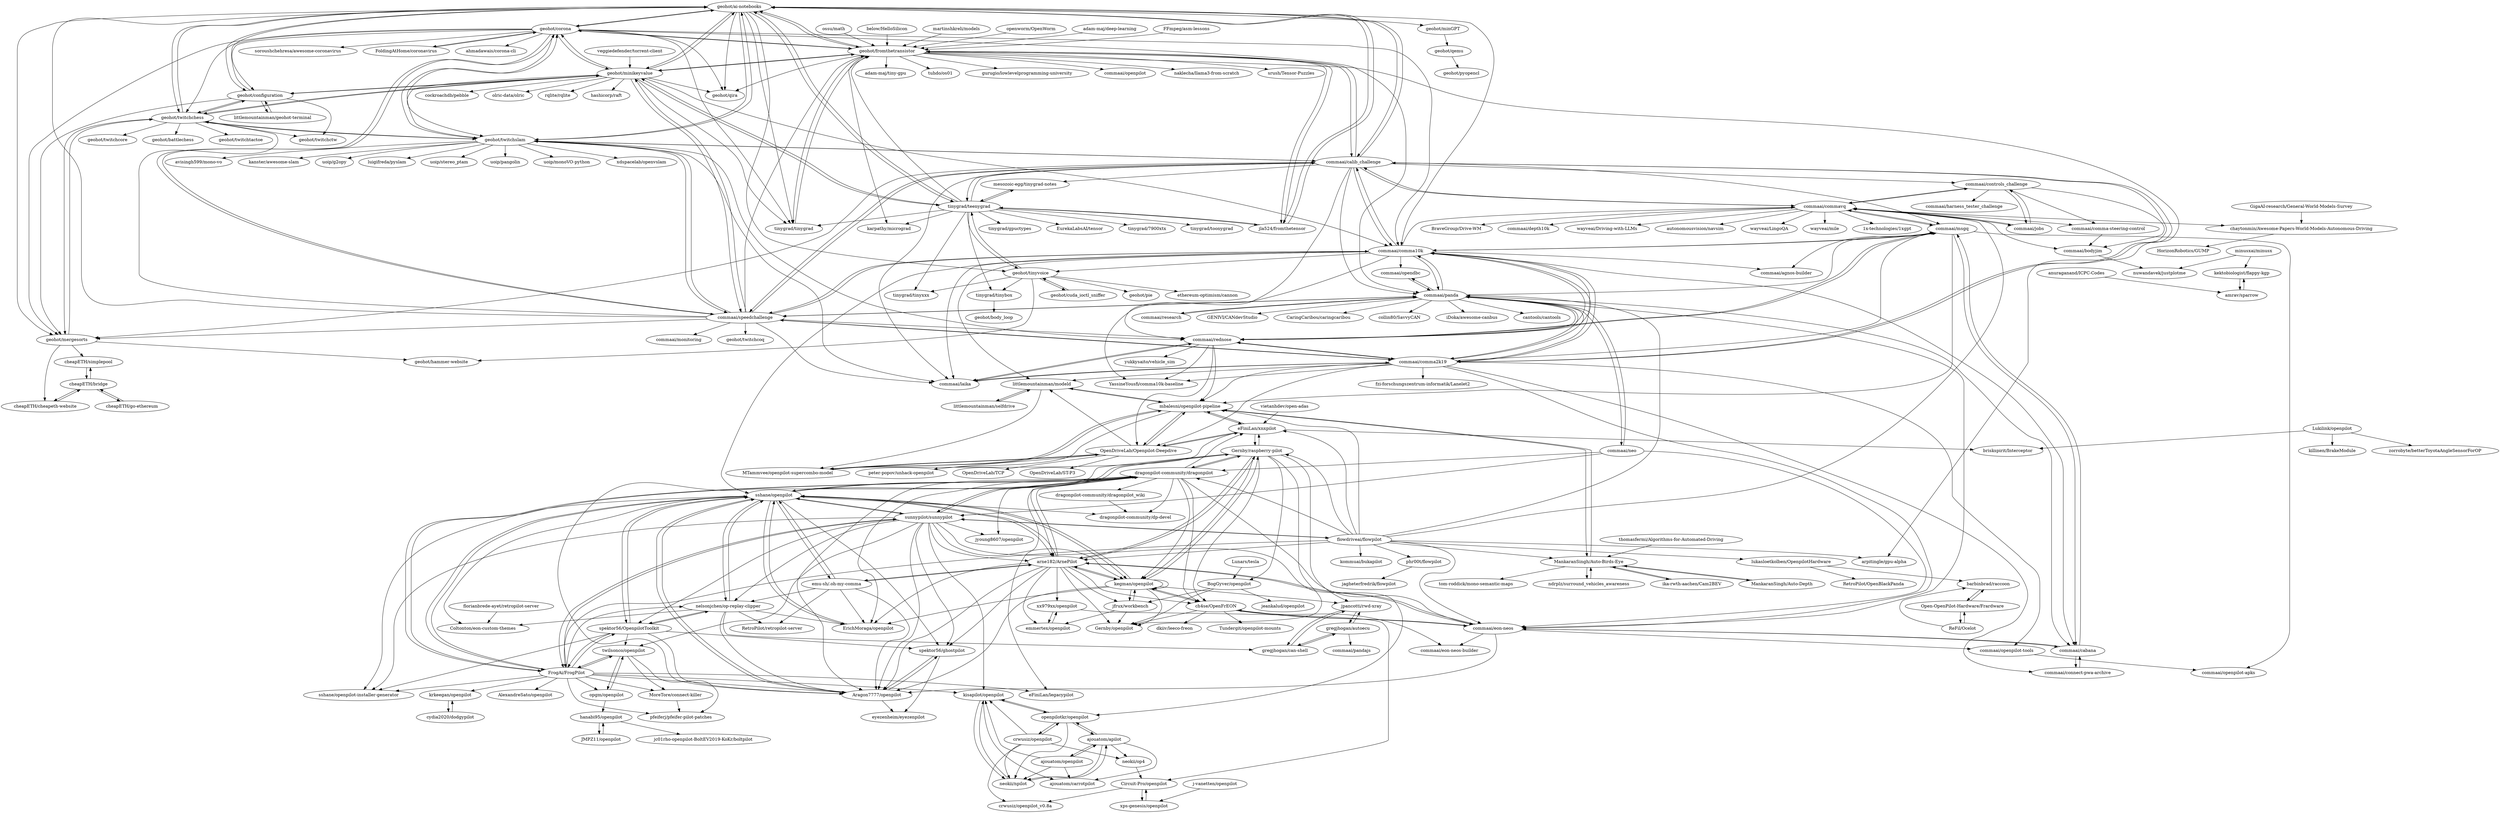 digraph G {
"geohot/ai-notebooks" -> "geohot/corona"
"geohot/ai-notebooks" -> "geohot/fromthetransistor"
"geohot/ai-notebooks" -> "geohot/configuration"
"geohot/ai-notebooks" -> "geohot/twitchslam"
"geohot/ai-notebooks" -> "tinygrad/teenygrad"
"geohot/ai-notebooks" -> "geohot/qira" ["e"=1]
"geohot/ai-notebooks" -> "geohot/twitchchess"
"geohot/ai-notebooks" -> "geohot/minikeyvalue"
"geohot/ai-notebooks" -> "geohot/mergesorts"
"geohot/ai-notebooks" -> "commaai/calib_challenge"
"geohot/ai-notebooks" -> "tinygrad/tinygrad" ["e"=1]
"geohot/ai-notebooks" -> "geohot/tinyvoice"
"geohot/ai-notebooks" -> "commaai/comma10k"
"geohot/ai-notebooks" -> "jla524/fromthetensor" ["e"=1]
"geohot/ai-notebooks" -> "geohot/minGPT"
"geohot/minikeyvalue" -> "geohot/fromthetransistor"
"geohot/minikeyvalue" -> "geohot/qira" ["e"=1]
"geohot/minikeyvalue" -> "geohot/corona"
"geohot/minikeyvalue" -> "geohot/ai-notebooks"
"geohot/minikeyvalue" -> "geohot/twitchchess"
"geohot/minikeyvalue" -> "tinygrad/teenygrad"
"geohot/minikeyvalue" -> "geohot/twitchslam"
"geohot/minikeyvalue" -> "tinygrad/tinygrad" ["e"=1]
"geohot/minikeyvalue" -> "commaai/comma10k"
"geohot/minikeyvalue" -> "commaai/speedchallenge"
"geohot/minikeyvalue" -> "cockroachdb/pebble" ["e"=1]
"geohot/minikeyvalue" -> "geohot/configuration"
"geohot/minikeyvalue" -> "olric-data/olric" ["e"=1]
"geohot/minikeyvalue" -> "rqlite/rqlite" ["e"=1]
"geohot/minikeyvalue" -> "hashicorp/raft" ["e"=1]
"commaai/speedchallenge" -> "commaai/calib_challenge"
"commaai/speedchallenge" -> "commaai/comma2k19"
"commaai/speedchallenge" -> "geohot/twitchslam"
"commaai/speedchallenge" -> "commaai/comma10k"
"commaai/speedchallenge" -> "commaai/panda"
"commaai/speedchallenge" -> "commaai/monitoring"
"commaai/speedchallenge" -> "commaai/laika" ["e"=1]
"commaai/speedchallenge" -> "commaai/rednose"
"commaai/speedchallenge" -> "geohot/corona"
"commaai/speedchallenge" -> "geohot/minikeyvalue"
"commaai/speedchallenge" -> "geohot/fromthetransistor"
"commaai/speedchallenge" -> "geohot/ai-notebooks"
"commaai/speedchallenge" -> "geohot/twitchcoq"
"commaai/speedchallenge" -> "geohot/twitchchess"
"commaai/speedchallenge" -> "geohot/mergesorts"
"dragonpilot-community/dragonpilot" -> "sshane/openpilot"
"dragonpilot-community/dragonpilot" -> "sunnypilot/sunnypilot"
"dragonpilot-community/dragonpilot" -> "arne182/ArnePilot"
"dragonpilot-community/dragonpilot" -> "FrogAi/FrogPilot"
"dragonpilot-community/dragonpilot" -> "Gernby/raspberry-pilot"
"dragonpilot-community/dragonpilot" -> "dragonpilot-community/dragonpilot_wiki"
"dragonpilot-community/dragonpilot" -> "kegman/openpilot"
"dragonpilot-community/dragonpilot" -> "dragonpilot-community/dp-devel"
"dragonpilot-community/dragonpilot" -> "ErichMoraga/openpilot"
"dragonpilot-community/dragonpilot" -> "eFiniLan/xnxpilot"
"dragonpilot-community/dragonpilot" -> "ch4se/OpenFrEON"
"dragonpilot-community/dragonpilot" -> "jyoung8607/openpilot"
"dragonpilot-community/dragonpilot" -> "commaai/eon-neos"
"dragonpilot-community/dragonpilot" -> "Aragon7777/openpilot"
"dragonpilot-community/dragonpilot" -> "eFiniLan/legacypilot"
"geohot/twitchchess" -> "geohot/twitchslam"
"geohot/twitchchess" -> "geohot/battlechess"
"geohot/twitchchess" -> "geohot/configuration"
"geohot/twitchchess" -> "geohot/ai-notebooks"
"geohot/twitchchess" -> "geohot/mergesorts"
"geohot/twitchchess" -> "geohot/twitchtactoe"
"geohot/twitchchess" -> "geohot/twitchctw"
"geohot/twitchchess" -> "geohot/twitchcore"
"geohot/twitchchess" -> "geohot/minikeyvalue"
"kegman/openpilot" -> "Gernby/openpilot"
"kegman/openpilot" -> "arne182/ArnePilot"
"kegman/openpilot" -> "kegman/openpilot"
"kegman/openpilot" -> "jfrux/workbench"
"kegman/openpilot" -> "ch4se/OpenFrEON"
"geohot/configuration" -> "littlemountainman/geohot-terminal"
"geohot/configuration" -> "geohot/ai-notebooks"
"geohot/configuration" -> "geohot/twitchchess"
"geohot/configuration" -> "geohot/mergesorts"
"geohot/configuration" -> "geohot/twitchctw"
"geohot/configuration" -> "geohot/minikeyvalue"
"geohot/twitchslam" -> "geohot/twitchchess"
"geohot/twitchslam" -> "uoip/g2opy" ["e"=1]
"geohot/twitchslam" -> "luigifreda/pyslam" ["e"=1]
"geohot/twitchslam" -> "geohot/ai-notebooks"
"geohot/twitchslam" -> "uoip/stereo_ptam" ["e"=1]
"geohot/twitchslam" -> "commaai/speedchallenge"
"geohot/twitchslam" -> "uoip/pangolin" ["e"=1]
"geohot/twitchslam" -> "commaai/calib_challenge"
"geohot/twitchslam" -> "uoip/monoVO-python" ["e"=1]
"geohot/twitchslam" -> "commaai/rednose"
"geohot/twitchslam" -> "xdspacelab/openvslam" ["e"=1]
"geohot/twitchslam" -> "geohot/corona"
"geohot/twitchslam" -> "avisingh599/mono-vo" ["e"=1]
"geohot/twitchslam" -> "kanster/awesome-slam" ["e"=1]
"geohot/twitchslam" -> "commaai/laika" ["e"=1]
"commaai/laika" -> "commaai/rednose" ["e"=1]
"commaai/laika" -> "commaai/comma2k19" ["e"=1]
"commaai/eon-neos" -> "commaai/eon-neos-builder"
"commaai/eon-neos" -> "ch4se/OpenFrEON"
"commaai/eon-neos" -> "commaai/openpilot-tools"
"commaai/eon-neos" -> "Aragon7777/openpilot"
"commaai/eon-neos" -> "arne182/ArnePilot"
"commaai/eon-neos" -> "commaai/cabana"
"arne182/ArnePilot" -> "sshane/openpilot"
"arne182/ArnePilot" -> "dragonpilot-community/dragonpilot"
"arne182/ArnePilot" -> "Gernby/openpilot"
"arne182/ArnePilot" -> "kegman/openpilot"
"arne182/ArnePilot" -> "ErichMoraga/openpilot"
"arne182/ArnePilot" -> "jfrux/workbench"
"arne182/ArnePilot" -> "Gernby/raspberry-pilot"
"arne182/ArnePilot" -> "emu-sh/.oh-my-comma"
"arne182/ArnePilot" -> "spektor56/ghostpilot"
"arne182/ArnePilot" -> "commaai/eon-neos"
"arne182/ArnePilot" -> "Aragon7777/openpilot"
"arne182/ArnePilot" -> "emmertex/openpilot"
"arne182/ArnePilot" -> "ch4se/OpenFrEON"
"arne182/ArnePilot" -> "xx979xx/openpilot"
"commaai/connect-pwa-archive" -> "commaai/cabana"
"littlemountainman/geohot-terminal" -> "geohot/configuration"
"commaai/comma2k19" -> "commaai/laika" ["e"=1]
"commaai/comma2k19" -> "commaai/comma10k"
"commaai/comma2k19" -> "OpenDriveLab/Openpilot-Deepdive"
"commaai/comma2k19" -> "commaai/rednose"
"commaai/comma2k19" -> "commaai/speedchallenge"
"commaai/comma2k19" -> "mbalesni/openpilot-pipeline"
"commaai/comma2k19" -> "YassineYousfi/comma10k-baseline"
"commaai/comma2k19" -> "commaai/panda"
"commaai/comma2k19" -> "commaai/msgq"
"commaai/comma2k19" -> "littlemountainman/modeld"
"commaai/comma2k19" -> "commaai/calib_challenge"
"commaai/comma2k19" -> "commaai/openpilot-tools"
"commaai/comma2k19" -> "commaai/connect-pwa-archive"
"commaai/comma2k19" -> "fzi-forschungszentrum-informatik/Lanelet2" ["e"=1]
"commaai/comma2k19" -> "commaai/eon-neos"
"commaai/cabana" -> "commaai/connect-pwa-archive"
"commaai/cabana" -> "commaai/eon-neos"
"commaai/cabana" -> "commaai/msgq"
"BogGyver/openpilot" -> "jeankalud/openpilot"
"BogGyver/openpilot" -> "Gernby/openpilot"
"BogGyver/openpilot" -> "jfrux/workbench"
"ch4se/OpenFrEON" -> "Gernby/openpilot"
"ch4se/OpenFrEON" -> "commaai/eon-neos"
"ch4se/OpenFrEON" -> "commaai/eon-neos-builder"
"ch4se/OpenFrEON" -> "dkiiv/leeco-freon"
"ch4se/OpenFrEON" -> "kegman/openpilot"
"ch4se/OpenFrEON" -> "Tundergit/openpilot-mounts"
"gregjhogan/autoecu" -> "gregjhogan/can-shell"
"gregjhogan/autoecu" -> "jpancotti/rwd-xray"
"gregjhogan/autoecu" -> "commaai/pandajs"
"Lunars/tesla" -> "BogGyver/openpilot" ["e"=1]
"commaai/openpilot-tools" -> "commaai/openpilot-apks"
"commaai/msgq" -> "commaai/rednose"
"commaai/msgq" -> "mbalesni/openpilot-pipeline"
"commaai/msgq" -> "commaai/agnos-builder"
"commaai/msgq" -> "commaai/cabana"
"commaai/msgq" -> "commaai/comma10k"
"commaai/msgq" -> "commaai/openpilot-apks"
"commaai/msgq" -> "commaai/commavq"
"geohot/qemu" -> "geohot/pyopencl"
"jfrux/workbench" -> "Gernby/openpilot"
"jfrux/workbench" -> "emmertex/openpilot"
"jfrux/workbench" -> "kegman/openpilot"
"ErichMoraga/openpilot" -> "sshane/openpilot"
"Lukilink/openpilot" -> "briskspirit/Interceptor"
"Lukilink/openpilot" -> "killinen/BrakeModule"
"Lukilink/openpilot" -> "zorrobyte/betterToyotaAngleSensorForOP"
"littlemountainman/selfdrive" -> "littlemountainman/modeld"
"emmertex/openpilot" -> "xx979xx/openpilot"
"ossu/math" -> "geohot/fromthetransistor" ["e"=1]
"geohot/corona" -> "geohot/ai-notebooks"
"geohot/corona" -> "geohot/fromthetransistor"
"geohot/corona" -> "geohot/qira" ["e"=1]
"geohot/corona" -> "geohot/minikeyvalue"
"geohot/corona" -> "geohot/twitchslam"
"geohot/corona" -> "commaai/comma10k"
"geohot/corona" -> "geohot/mergesorts"
"geohot/corona" -> "tinygrad/tinygrad" ["e"=1]
"geohot/corona" -> "commaai/speedchallenge"
"geohot/corona" -> "geohot/configuration"
"geohot/corona" -> "soroushchehresa/awesome-coronavirus" ["e"=1]
"geohot/corona" -> "geohot/twitchchess"
"geohot/corona" -> "FoldingAtHome/coronavirus" ["e"=1]
"geohot/corona" -> "commaai/panda"
"geohot/corona" -> "ahmadawais/corona-cli" ["e"=1]
"ika-rwth-aachen/Cam2BEV" -> "MankaranSingh/Auto-Birds-Eye" ["e"=1]
"sshane/openpilot" -> "arne182/ArnePilot"
"sshane/openpilot" -> "Aragon7777/openpilot"
"sshane/openpilot" -> "dragonpilot-community/dragonpilot"
"sshane/openpilot" -> "ErichMoraga/openpilot"
"sshane/openpilot" -> "emu-sh/.oh-my-comma"
"sshane/openpilot" -> "sunnypilot/sunnypilot"
"sshane/openpilot" -> "nelsonjchen/op-replay-clipper"
"sshane/openpilot" -> "kegman/openpilot"
"sshane/openpilot" -> "spektor56/OpenpilotToolkit"
"sshane/openpilot" -> "spektor56/ghostpilot"
"sshane/openpilot" -> "Coltonton/eon-custom-themes"
"sshane/openpilot" -> "FrogAi/FrogPilot"
"sshane/openpilot" -> "Gernby/raspberry-pilot"
"sshane/openpilot" -> "dragonpilot-community/dp-devel"
"sshane/openpilot" -> "sshane/openpilot-installer-generator"
"veggiedefender/torrent-client" -> "geohot/minikeyvalue" ["e"=1]
"dragonpilot-community/dragonpilot_wiki" -> "dragonpilot-community/dp-devel"
"below/HelloSilicon" -> "geohot/fromthetransistor" ["e"=1]
"Gernby/raspberry-pilot" -> "jpancotti/rwd-xray"
"Gernby/raspberry-pilot" -> "kegman/openpilot"
"Gernby/raspberry-pilot" -> "Gernby/openpilot"
"Gernby/raspberry-pilot" -> "dragonpilot-community/dragonpilot"
"Gernby/raspberry-pilot" -> "arne182/ArnePilot"
"Gernby/raspberry-pilot" -> "Aragon7777/openpilot"
"Gernby/raspberry-pilot" -> "sshane/openpilot"
"Gernby/raspberry-pilot" -> "eFiniLan/xnxpilot"
"Gernby/raspberry-pilot" -> "BogGyver/openpilot"
"Gernby/raspberry-pilot" -> "ch4se/OpenFrEON"
"commaai/rednose" -> "commaai/laika" ["e"=1]
"commaai/rednose" -> "commaai/msgq"
"commaai/rednose" -> "commaai/comma2k19"
"commaai/rednose" -> "commaai/comma10k"
"commaai/rednose" -> "mbalesni/openpilot-pipeline"
"commaai/rednose" -> "OpenDriveLab/Openpilot-Deepdive"
"commaai/rednose" -> "YassineYousfi/comma10k-baseline"
"commaai/rednose" -> "yukkysaito/vehicle_sim" ["e"=1]
"cydia2020/dodgypilot" -> "krkeegan/openpilot"
"jpancotti/rwd-xray" -> "gregjhogan/can-shell"
"jpancotti/rwd-xray" -> "gregjhogan/autoecu"
"commaai/comma10k" -> "commaai/comma2k19"
"commaai/comma10k" -> "commaai/msgq"
"commaai/comma10k" -> "commaai/rednose"
"commaai/comma10k" -> "YassineYousfi/comma10k-baseline"
"commaai/comma10k" -> "commaai/panda"
"commaai/comma10k" -> "commaai/calib_challenge"
"commaai/comma10k" -> "commaai/speedchallenge"
"commaai/comma10k" -> "commaai/laika" ["e"=1]
"commaai/comma10k" -> "commaai/opendbc" ["e"=1]
"commaai/comma10k" -> "commaai/commavq"
"commaai/comma10k" -> "littlemountainman/modeld"
"commaai/comma10k" -> "commaai/agnos-builder"
"commaai/comma10k" -> "sshane/openpilot"
"commaai/comma10k" -> "geohot/tinyvoice"
"commaai/comma10k" -> "commaai/cabana"
"geohot/mergesorts" -> "geohot/hammer-website"
"geohot/mergesorts" -> "cheapETH/cheapeth-website"
"geohot/mergesorts" -> "cheapETH/simplepool"
"geohot/mergesorts" -> "geohot/twitchchess"
"littlemountainman/modeld" -> "mbalesni/openpilot-pipeline"
"littlemountainman/modeld" -> "MTammvee/openpilot-supercombo-model"
"littlemountainman/modeld" -> "littlemountainman/selfdrive"
"FoldingAtHome/coronavirus" -> "geohot/corona" ["e"=1]
"vietanhdev/open-adas" -> "eFiniLan/xnxpilot" ["e"=1]
"geohot/minGPT" -> "geohot/qemu"
"MankaranSingh/Auto-Depth" -> "MankaranSingh/Auto-Birds-Eye"
"kegman/openpilot" -> "Aragon7777/openpilot"
"kegman/openpilot" -> "sshane/openpilot"
"kegman/openpilot" -> "Gernby/raspberry-pilot"
"kegman/openpilot" -> "ErichMoraga/openpilot"
"kegman/openpilot" -> "jpancotti/rwd-xray"
"emu-sh/.oh-my-comma" -> "sshane/openpilot"
"emu-sh/.oh-my-comma" -> "nelsonjchen/op-replay-clipper"
"emu-sh/.oh-my-comma" -> "RetroPilot/retropilot-server"
"emu-sh/.oh-my-comma" -> "ErichMoraga/openpilot"
"emu-sh/.oh-my-comma" -> "arne182/ArnePilot"
"emu-sh/.oh-my-comma" -> "Aragon7777/openpilot"
"MankaranSingh/Auto-Birds-Eye" -> "MankaranSingh/Auto-Depth"
"MankaranSingh/Auto-Birds-Eye" -> "mbalesni/openpilot-pipeline"
"MankaranSingh/Auto-Birds-Eye" -> "ika-rwth-aachen/Cam2BEV" ["e"=1]
"MankaranSingh/Auto-Birds-Eye" -> "tom-roddick/mono-semantic-maps" ["e"=1]
"MankaranSingh/Auto-Birds-Eye" -> "ndrplz/surround_vehicles_awareness" ["e"=1]
"JMPZ11/openpilot" -> "hanabi95/openpilot"
"xx979xx/openpilot" -> "Circuit-Pro/openpilot"
"xx979xx/openpilot" -> "emmertex/openpilot"
"gregjhogan/can-shell" -> "jpancotti/rwd-xray"
"gregjhogan/can-shell" -> "gregjhogan/autoecu"
"hanabi95/openpilot" -> "JMPZ11/openpilot"
"hanabi95/openpilot" -> "jc01rho-openpilot-BoltEV2019-KoKr/boltpilot"
"tinygrad/tinygrad" -> "geohot/fromthetransistor" ["e"=1]
"sunnypilot/sunnypilot" -> "FrogAi/FrogPilot"
"sunnypilot/sunnypilot" -> "dragonpilot-community/dragonpilot"
"sunnypilot/sunnypilot" -> "sshane/openpilot"
"sunnypilot/sunnypilot" -> "spektor56/OpenpilotToolkit"
"sunnypilot/sunnypilot" -> "nelsonjchen/op-replay-clipper"
"sunnypilot/sunnypilot" -> "twilsonco/openpilot"
"sunnypilot/sunnypilot" -> "arne182/ArnePilot"
"sunnypilot/sunnypilot" -> "Aragon7777/openpilot"
"sunnypilot/sunnypilot" -> "openpilotkr/openpilot"
"sunnypilot/sunnypilot" -> "flowdriveai/flowpilot"
"sunnypilot/sunnypilot" -> "sshane/openpilot-installer-generator"
"sunnypilot/sunnypilot" -> "spektor56/ghostpilot"
"sunnypilot/sunnypilot" -> "jyoung8607/openpilot"
"sunnypilot/sunnypilot" -> "kisapilot/openpilot"
"sunnypilot/sunnypilot" -> "kegman/openpilot"
"crwusiz/openpilot" -> "kisapilot/openpilot"
"crwusiz/openpilot" -> "neokii/npilot"
"crwusiz/openpilot" -> "openpilotkr/openpilot"
"crwusiz/openpilot" -> "neokii/op4"
"crwusiz/openpilot" -> "crwusiz/openpilot_v0.8a"
"spektor56/ghostpilot" -> "Aragon7777/openpilot"
"spektor56/ghostpilot" -> "eyezenheim/eyezenpilot"
"thomasfermi/Algorithms-for-Automated-Driving" -> "MankaranSingh/Auto-Birds-Eye" ["e"=1]
"commaai/calib_challenge" -> "commaai/speedchallenge"
"commaai/calib_challenge" -> "commaai/commavq"
"commaai/calib_challenge" -> "commaai/comma10k"
"commaai/calib_challenge" -> "commaai/controls_challenge"
"commaai/calib_challenge" -> "geohot/twitchslam"
"commaai/calib_challenge" -> "commaai/rednose"
"commaai/calib_challenge" -> "commaai/comma2k19"
"commaai/calib_challenge" -> "geohot/ai-notebooks"
"commaai/calib_challenge" -> "commaai/msgq"
"commaai/calib_challenge" -> "geohot/fromthetransistor"
"commaai/calib_challenge" -> "commaai/laika" ["e"=1]
"commaai/calib_challenge" -> "tinygrad/teenygrad"
"commaai/calib_challenge" -> "geohot/mergesorts"
"commaai/calib_challenge" -> "mesozoic-egg/tinygrad-notes" ["e"=1]
"commaai/calib_challenge" -> "commaai/panda"
"j-vanetten/openpilot" -> "xps-genesis/openpilot"
"cheapETH/cheapeth-website" -> "cheapETH/bridge"
"cheapETH/bridge" -> "cheapETH/cheapeth-website"
"cheapETH/bridge" -> "cheapETH/simplepool"
"cheapETH/bridge" -> "cheapETH/go-ethereum"
"spektor56/OpenpilotToolkit" -> "nelsonjchen/op-replay-clipper"
"spektor56/OpenpilotToolkit" -> "FrogAi/FrogPilot"
"spektor56/OpenpilotToolkit" -> "twilsonco/openpilot"
"spektor56/OpenpilotToolkit" -> "sshane/openpilot-installer-generator"
"spektor56/OpenpilotToolkit" -> "sshane/openpilot"
"spektor56/OpenpilotToolkit" -> "spektor56/ghostpilot"
"spektor56/OpenpilotToolkit" -> "Aragon7777/openpilot"
"cheapETH/go-ethereum" -> "cheapETH/bridge"
"Aragon7777/openpilot" -> "spektor56/ghostpilot"
"Aragon7777/openpilot" -> "eyezenheim/eyezenpilot"
"Aragon7777/openpilot" -> "sshane/openpilot"
"neokii/op4" -> "Circuit-Pro/openpilot"
"eFiniLan/xnxpilot" -> "MTammvee/openpilot-supercombo-model"
"eFiniLan/xnxpilot" -> "briskspirit/Interceptor"
"eFiniLan/xnxpilot" -> "mbalesni/openpilot-pipeline"
"eFiniLan/xnxpilot" -> "OpenDriveLab/Openpilot-Deepdive"
"eFiniLan/xnxpilot" -> "Gernby/raspberry-pilot"
"cheapETH/simplepool" -> "cheapETH/bridge"
"xps-genesis/openpilot" -> "Circuit-Pro/openpilot"
"florianbrede-ayet/retropilot-server" -> "Coltonton/eon-custom-themes"
"Circuit-Pro/openpilot" -> "xps-genesis/openpilot"
"Circuit-Pro/openpilot" -> "crwusiz/openpilot_v0.8a"
"MTammvee/openpilot-supercombo-model" -> "mbalesni/openpilot-pipeline"
"MTammvee/openpilot-supercombo-model" -> "OpenDriveLab/Openpilot-Deepdive"
"barbinbrad/raccoon" -> "Open-OpenPilot-Hardware/Frardware"
"ReFil/Ocelot" -> "Open-OpenPilot-Hardware/Frardware"
"ReFil/Ocelot" -> "barbinbrad/raccoon"
"twilsonco/openpilot" -> "pfeiferj/pfeifer-pilot-patches"
"twilsonco/openpilot" -> "MoreTore/connect-killer"
"twilsonco/openpilot" -> "opgm/openpilot"
"twilsonco/openpilot" -> "FrogAi/FrogPilot"
"openpilotkr/openpilot" -> "neokii/npilot"
"openpilotkr/openpilot" -> "kisapilot/openpilot"
"openpilotkr/openpilot" -> "crwusiz/openpilot"
"openpilotkr/openpilot" -> "ajouatom/apilot"
"neokii/npilot" -> "kisapilot/openpilot"
"neokii/npilot" -> "ajouatom/apilot"
"jla524/fromthetensor" -> "geohot/fromthetransistor" ["e"=1]
"jla524/fromthetensor" -> "tinygrad/teenygrad" ["e"=1]
"jla524/fromthetensor" -> "geohot/ai-notebooks" ["e"=1]
"geohot/tinyvoice" -> "geohot/cuda_ioctl_sniffer"
"geohot/tinyvoice" -> "tinygrad/tinyxxx"
"geohot/tinyvoice" -> "geohot/pie"
"geohot/tinyvoice" -> "tinygrad/tinybox"
"geohot/tinyvoice" -> "geohot/hammer-website"
"geohot/tinyvoice" -> "tinygrad/teenygrad"
"geohot/tinyvoice" -> "ethereum-optimism/cannon" ["e"=1]
"opgm/openpilot" -> "twilsonco/openpilot"
"opgm/openpilot" -> "hanabi95/openpilot"
"OpenDriveLab/Openpilot-Deepdive" -> "mbalesni/openpilot-pipeline"
"OpenDriveLab/Openpilot-Deepdive" -> "MTammvee/openpilot-supercombo-model"
"OpenDriveLab/Openpilot-Deepdive" -> "OpenDriveLab/ST-P3" ["e"=1]
"OpenDriveLab/Openpilot-Deepdive" -> "OpenDriveLab/TCP" ["e"=1]
"OpenDriveLab/Openpilot-Deepdive" -> "eFiniLan/xnxpilot"
"OpenDriveLab/Openpilot-Deepdive" -> "peter-popov/unhack-openpilot"
"OpenDriveLab/Openpilot-Deepdive" -> "littlemountainman/modeld"
"geohot/cuda_ioctl_sniffer" -> "geohot/tinyvoice"
"mbalesni/openpilot-pipeline" -> "MTammvee/openpilot-supercombo-model"
"mbalesni/openpilot-pipeline" -> "OpenDriveLab/Openpilot-Deepdive"
"mbalesni/openpilot-pipeline" -> "peter-popov/unhack-openpilot"
"mbalesni/openpilot-pipeline" -> "littlemountainman/modeld"
"mbalesni/openpilot-pipeline" -> "eFiniLan/xnxpilot"
"mbalesni/openpilot-pipeline" -> "MankaranSingh/Auto-Birds-Eye"
"krkeegan/openpilot" -> "cydia2020/dodgypilot"
"Open-OpenPilot-Hardware/Frardware" -> "ReFil/Ocelot"
"Open-OpenPilot-Hardware/Frardware" -> "barbinbrad/raccoon"
"FrogAi/FrogPilot" -> "sunnypilot/sunnypilot"
"FrogAi/FrogPilot" -> "dragonpilot-community/dragonpilot"
"FrogAi/FrogPilot" -> "twilsonco/openpilot"
"FrogAi/FrogPilot" -> "spektor56/OpenpilotToolkit"
"FrogAi/FrogPilot" -> "sshane/openpilot"
"FrogAi/FrogPilot" -> "pfeiferj/pfeifer-pilot-patches"
"FrogAi/FrogPilot" -> "nelsonjchen/op-replay-clipper"
"FrogAi/FrogPilot" -> "opgm/openpilot"
"FrogAi/FrogPilot" -> "AlexandreSato/openpilot"
"FrogAi/FrogPilot" -> "Aragon7777/openpilot"
"FrogAi/FrogPilot" -> "krkeegan/openpilot"
"FrogAi/FrogPilot" -> "sshane/openpilot-installer-generator"
"FrogAi/FrogPilot" -> "MoreTore/connect-killer"
"FrogAi/FrogPilot" -> "eFiniLan/legacypilot"
"FrogAi/FrogPilot" -> "kisapilot/openpilot"
"flowdriveai/flowpilot" -> "dragonpilot-community/dragonpilot"
"flowdriveai/flowpilot" -> "sunnypilot/sunnypilot"
"flowdriveai/flowpilot" -> "Gernby/raspberry-pilot"
"flowdriveai/flowpilot" -> "eFiniLan/xnxpilot"
"flowdriveai/flowpilot" -> "FrogAi/FrogPilot"
"flowdriveai/flowpilot" -> "phr00t/flowpilot"
"flowdriveai/flowpilot" -> "mbalesni/openpilot-pipeline"
"flowdriveai/flowpilot" -> "MankaranSingh/Auto-Birds-Eye"
"flowdriveai/flowpilot" -> "commaai/panda"
"flowdriveai/flowpilot" -> "lukasloetkolben/OpenpilotHardware"
"flowdriveai/flowpilot" -> "arpitingle/gpu-alpha" ["e"=1]
"flowdriveai/flowpilot" -> "commaai/commavq"
"flowdriveai/flowpilot" -> "kommuai/bukapilot"
"flowdriveai/flowpilot" -> "arne182/ArnePilot"
"flowdriveai/flowpilot" -> "commaai/eon-neos"
"martinshkreli/models" -> "geohot/fromthetransistor" ["e"=1]
"nelsonjchen/op-replay-clipper" -> "spektor56/OpenpilotToolkit"
"nelsonjchen/op-replay-clipper" -> "RetroPilot/retropilot-server"
"nelsonjchen/op-replay-clipper" -> "sshane/openpilot"
"nelsonjchen/op-replay-clipper" -> "Coltonton/eon-custom-themes"
"nelsonjchen/op-replay-clipper" -> "Aragon7777/openpilot"
"nelsonjchen/op-replay-clipper" -> "gregjhogan/can-shell"
"nelsonjchen/op-replay-clipper" -> "ErichMoraga/openpilot"
"anuraganand/ICPC-Codes" -> "amrav/sparrow"
"amrav/sparrow" -> "kektobiologist/flappy-kgp"
"ajouatom/apilot" -> "neokii/npilot"
"ajouatom/apilot" -> "neokii/op4"
"ajouatom/apilot" -> "openpilotkr/openpilot"
"ajouatom/apilot" -> "ajouatom/openpilot"
"ajouatom/apilot" -> "ajouatom/carrotpilot"
"openworm/OpenWorm" -> "geohot/fromthetransistor" ["e"=1]
"commaai/research" -> "commaai/panda" ["e"=1]
"tinygrad/teenygrad" -> "mesozoic-egg/tinygrad-notes" ["e"=1]
"tinygrad/teenygrad" -> "tinygrad/toonygrad" ["e"=1]
"tinygrad/teenygrad" -> "tinygrad/gpuctypes" ["e"=1]
"tinygrad/teenygrad" -> "geohot/ai-notebooks"
"tinygrad/teenygrad" -> "tinygrad/tinybox"
"tinygrad/teenygrad" -> "jla524/fromthetensor" ["e"=1]
"tinygrad/teenygrad" -> "geohot/tinyvoice"
"tinygrad/teenygrad" -> "EurekaLabsAI/tensor" ["e"=1]
"tinygrad/teenygrad" -> "tinygrad/7900xtx" ["e"=1]
"tinygrad/teenygrad" -> "tinygrad/tinygrad" ["e"=1]
"tinygrad/teenygrad" -> "karpathy/micrograd" ["e"=1]
"tinygrad/teenygrad" -> "commaai/calib_challenge"
"tinygrad/teenygrad" -> "geohot/minikeyvalue"
"tinygrad/teenygrad" -> "geohot/fromthetransistor"
"tinygrad/teenygrad" -> "tinygrad/tinyxxx"
"geohot/fromthetransistor" -> "jla524/fromthetensor" ["e"=1]
"geohot/fromthetransistor" -> "tinygrad/tinygrad" ["e"=1]
"geohot/fromthetransistor" -> "geohot/ai-notebooks"
"geohot/fromthetransistor" -> "geohot/corona"
"geohot/fromthetransistor" -> "karpathy/micrograd" ["e"=1]
"geohot/fromthetransistor" -> "geohot/minikeyvalue"
"geohot/fromthetransistor" -> "geohot/qira" ["e"=1]
"geohot/fromthetransistor" -> "adam-maj/tiny-gpu" ["e"=1]
"geohot/fromthetransistor" -> "tuhdo/os01" ["e"=1]
"geohot/fromthetransistor" -> "gurugio/lowlevelprogramming-university" ["e"=1]
"geohot/fromthetransistor" -> "commaai/calib_challenge"
"geohot/fromthetransistor" -> "arpitingle/gpu-alpha" ["e"=1]
"geohot/fromthetransistor" -> "commaai/openpilot" ["e"=1]
"geohot/fromthetransistor" -> "naklecha/llama3-from-scratch" ["e"=1]
"geohot/fromthetransistor" -> "srush/Tensor-Puzzles" ["e"=1]
"commaai/commavq" -> "commaai/controls_challenge"
"commaai/commavq" -> "commaai/comma-steering-control"
"commaai/commavq" -> "wayveai/mile" ["e"=1]
"commaai/commavq" -> "1x-technologies/1xgpt" ["e"=1]
"commaai/commavq" -> "commaai/bodyjim"
"commaai/commavq" -> "commaai/msgq"
"commaai/commavq" -> "commaai/jobs"
"commaai/commavq" -> "commaai/calib_challenge"
"commaai/commavq" -> "chaytonmin/Awesome-Papers-World-Models-Autonomous-Driving"
"commaai/commavq" -> "BraveGroup/Drive-WM" ["e"=1]
"commaai/commavq" -> "commaai/depth10k"
"commaai/commavq" -> "wayveai/Driving-with-LLMs" ["e"=1]
"commaai/commavq" -> "autonomousvision/navsim" ["e"=1]
"commaai/commavq" -> "wayveai/LingoQA" ["e"=1]
"commaai/comma-steering-control" -> "commaai/bodyjim"
"chaytonmin/Awesome-Papers-World-Models-Autonomous-Driving" -> "HorizonRobotics/GUMP" ["e"=1]
"lukasloetkolben/OpenpilotHardware" -> "RetroPilot/OpenBlackPanda"
"lukasloetkolben/OpenpilotHardware" -> "barbinbrad/raccoon"
"tinygrad/tinybox" -> "geohot/body_loop"
"kektobiologist/flappy-kgp" -> "amrav/sparrow"
"GigaAI-research/General-World-Models-Survey" -> "chaytonmin/Awesome-Papers-World-Models-Autonomous-Driving" ["e"=1]
"commaai/neo" -> "commaai/panda" ["e"=1]
"commaai/neo" -> "commaai/eon-neos" ["e"=1]
"commaai/neo" -> "dragonpilot-community/dragonpilot" ["e"=1]
"commaai/neo" -> "sunnypilot/sunnypilot" ["e"=1]
"mesozoic-egg/tinygrad-notes" -> "tinygrad/teenygrad" ["e"=1]
"kisapilot/openpilot" -> "ajouatom/carrotpilot"
"kisapilot/openpilot" -> "openpilotkr/openpilot"
"kisapilot/openpilot" -> "neokii/npilot"
"phr00t/flowpilot" -> "jagheterfredrik/flowpilot"
"commaai/controls_challenge" -> "commaai/commavq"
"commaai/controls_challenge" -> "commaai/harness_tester_challenge"
"commaai/controls_challenge" -> "commaai/bodyjim"
"commaai/controls_challenge" -> "commaai/jobs"
"commaai/controls_challenge" -> "commaai/comma-steering-control"
"ajouatom/openpilot" -> "neokii/npilot"
"ajouatom/openpilot" -> "ajouatom/apilot"
"ajouatom/openpilot" -> "kisapilot/openpilot"
"ajouatom/openpilot" -> "ajouatom/carrotpilot"
"MoreTore/connect-killer" -> "pfeiferj/pfeifer-pilot-patches"
"commaai/bodyjim" -> "nuwandavek/justplotme"
"adam-maj/deep-learning" -> "geohot/fromthetransistor" ["e"=1]
"commaai/panda" -> "commaai/opendbc" ["e"=1]
"commaai/panda" -> "commaai/neo" ["e"=1]
"commaai/panda" -> "GENIVI/CANdevStudio" ["e"=1]
"commaai/panda" -> "commaai/cabana"
"commaai/panda" -> "commaai/eon-neos"
"commaai/panda" -> "commaai/msgq"
"commaai/panda" -> "commaai/research" ["e"=1]
"commaai/panda" -> "CaringCaribou/caringcaribou" ["e"=1]
"commaai/panda" -> "collin80/SavvyCAN" ["e"=1]
"commaai/panda" -> "commaai/comma10k"
"commaai/panda" -> "iDoka/awesome-canbus" ["e"=1]
"commaai/panda" -> "commaai/comma2k19"
"commaai/panda" -> "cantools/cantools" ["e"=1]
"commaai/panda" -> "commaai/rednose"
"commaai/panda" -> "commaai/speedchallenge"
"minusxai/minusx" -> "kektobiologist/flappy-kgp"
"minusxai/minusx" -> "nuwandavek/justplotme"
"ndrplz/surround_vehicles_awareness" -> "MankaranSingh/Auto-Birds-Eye" ["e"=1]
"commaai/jobs" -> "commaai/controls_challenge"
"commaai/jobs" -> "commaai/commavq"
"FFmpeg/asm-lessons" -> "geohot/fromthetransistor" ["e"=1]
"commaai/opendbc" -> "commaai/panda" ["e"=1]
"geohot/ai-notebooks" ["l"="-14.333,-23.712"]
"geohot/corona" ["l"="-14.338,-23.689"]
"geohot/fromthetransistor" ["l"="-14.268,-23.69"]
"geohot/configuration" ["l"="-14.323,-23.757"]
"geohot/twitchslam" ["l"="-14.308,-23.681"]
"tinygrad/teenygrad" ["l"="-14.346,-23.736"]
"geohot/qira" ["l"="-42.968,-36.758", "c"=306]
"geohot/twitchchess" ["l"="-14.309,-23.74"]
"geohot/minikeyvalue" ["l"="-14.299,-23.718"]
"geohot/mergesorts" ["l"="-14.37,-23.723"]
"commaai/calib_challenge" ["l"="-14.349,-23.655"]
"tinygrad/tinygrad" ["l"="40.128,0.757", "c"=7]
"geohot/tinyvoice" ["l"="-14.375,-23.754"]
"commaai/comma10k" ["l"="-14.336,-23.628"]
"jla524/fromthetensor" ["l"="-14.368,-23.155", "c"=1101]
"geohot/minGPT" ["l"="-14.401,-23.716"]
"commaai/speedchallenge" ["l"="-14.325,-23.659"]
"cockroachdb/pebble" ["l"="4.08,-8.42", "c"=0]
"olric-data/olric" ["l"="4.226,-8.613", "c"=0]
"rqlite/rqlite" ["l"="4.449,-8.76", "c"=0]
"hashicorp/raft" ["l"="3.971,-8.4", "c"=0]
"commaai/comma2k19" ["l"="-14.318,-23.596"]
"commaai/panda" ["l"="-14.359,-23.605"]
"commaai/monitoring" ["l"="-14.379,-23.658"]
"commaai/laika" ["l"="58.242,11.226", "c"=506]
"commaai/rednose" ["l"="-14.314,-23.616"]
"geohot/twitchcoq" ["l"="-14.393,-23.672"]
"dragonpilot-community/dragonpilot" ["l"="-14.35,-23.442"]
"sshane/openpilot" ["l"="-14.37,-23.449"]
"sunnypilot/sunnypilot" ["l"="-14.397,-23.44"]
"arne182/ArnePilot" ["l"="-14.36,-23.475"]
"FrogAi/FrogPilot" ["l"="-14.387,-23.41"]
"Gernby/raspberry-pilot" ["l"="-14.333,-23.467"]
"dragonpilot-community/dragonpilot_wiki" ["l"="-14.329,-23.397"]
"kegman/openpilot" ["l"="-14.345,-23.457"]
"dragonpilot-community/dp-devel" ["l"="-14.338,-23.419"]
"ErichMoraga/openpilot" ["l"="-14.36,-23.459"]
"eFiniLan/xnxpilot" ["l"="-14.312,-23.507"]
"ch4se/OpenFrEON" ["l"="-14.323,-23.48"]
"jyoung8607/openpilot" ["l"="-14.363,-23.411"]
"commaai/eon-neos" ["l"="-14.338,-23.522"]
"Aragon7777/openpilot" ["l"="-14.375,-23.46"]
"eFiniLan/legacypilot" ["l"="-14.363,-23.394"]
"geohot/battlechess" ["l"="-14.272,-23.779"]
"geohot/twitchtactoe" ["l"="-14.251,-23.766"]
"geohot/twitchctw" ["l"="-14.299,-23.776"]
"geohot/twitchcore" ["l"="-14.27,-23.806"]
"Gernby/openpilot" ["l"="-14.315,-23.459"]
"jfrux/workbench" ["l"="-14.328,-23.45"]
"littlemountainman/geohot-terminal" ["l"="-14.319,-23.797"]
"uoip/g2opy" ["l"="59.457,10.959", "c"=87]
"luigifreda/pyslam" ["l"="59.357,11.12", "c"=87]
"uoip/stereo_ptam" ["l"="59.484,10.917", "c"=87]
"uoip/pangolin" ["l"="59.51,10.885", "c"=87]
"uoip/monoVO-python" ["l"="59.45,10.912", "c"=87]
"xdspacelab/openvslam" ["l"="59.416,10.999", "c"=87]
"avisingh599/mono-vo" ["l"="59.462,10.977", "c"=87]
"kanster/awesome-slam" ["l"="59.401,11.12", "c"=87]
"commaai/eon-neos-builder" ["l"="-14.306,-23.493"]
"commaai/openpilot-tools" ["l"="-14.28,-23.559"]
"commaai/cabana" ["l"="-14.35,-23.57"]
"emu-sh/.oh-my-comma" ["l"="-14.386,-23.468"]
"spektor56/ghostpilot" ["l"="-14.396,-23.459"]
"emmertex/openpilot" ["l"="-14.393,-23.481"]
"xx979xx/openpilot" ["l"="-14.427,-23.475"]
"commaai/connect-pwa-archive" ["l"="-14.329,-23.57"]
"OpenDriveLab/Openpilot-Deepdive" ["l"="-14.299,-23.553"]
"mbalesni/openpilot-pipeline" ["l"="-14.321,-23.55"]
"YassineYousfi/comma10k-baseline" ["l"="-14.287,-23.612"]
"commaai/msgq" ["l"="-14.338,-23.6"]
"littlemountainman/modeld" ["l"="-14.289,-23.574"]
"fzi-forschungszentrum-informatik/Lanelet2" ["l"="62.774,12.163", "c"=461]
"BogGyver/openpilot" ["l"="-14.295,-23.442"]
"jeankalud/openpilot" ["l"="-14.267,-23.427"]
"dkiiv/leeco-freon" ["l"="-14.291,-23.464"]
"Tundergit/openpilot-mounts" ["l"="-14.298,-23.473"]
"gregjhogan/autoecu" ["l"="-14.291,-23.395"]
"gregjhogan/can-shell" ["l"="-14.314,-23.406"]
"jpancotti/rwd-xray" ["l"="-14.309,-23.423"]
"commaai/pandajs" ["l"="-14.27,-23.367"]
"Lunars/tesla" ["l"="-14.938,-23.553", "c"=1145]
"commaai/openpilot-apks" ["l"="-14.278,-23.589"]
"commaai/agnos-builder" ["l"="-14.299,-23.627"]
"commaai/commavq" ["l"="-14.399,-23.609"]
"geohot/qemu" ["l"="-14.438,-23.719"]
"geohot/pyopencl" ["l"="-14.464,-23.722"]
"Lukilink/openpilot" ["l"="-14.196,-23.433"]
"briskspirit/Interceptor" ["l"="-14.246,-23.466"]
"killinen/BrakeModule" ["l"="-14.168,-23.429"]
"zorrobyte/betterToyotaAngleSensorForOP" ["l"="-14.177,-23.411"]
"littlemountainman/selfdrive" ["l"="-14.247,-23.572"]
"ossu/math" ["l"="26.608,-26.24", "c"=32]
"soroushchehresa/awesome-coronavirus" ["l"="-10.171,17.692", "c"=522]
"FoldingAtHome/coronavirus" ["l"="-10.08,17.7", "c"=522]
"ahmadawais/corona-cli" ["l"="-10.147,17.598", "c"=522]
"ika-rwth-aachen/Cam2BEV" ["l"="64.493,11.332", "c"=61]
"MankaranSingh/Auto-Birds-Eye" ["l"="-14.367,-23.538"]
"nelsonjchen/op-replay-clipper" ["l"="-14.369,-23.429"]
"spektor56/OpenpilotToolkit" ["l"="-14.387,-23.425"]
"Coltonton/eon-custom-themes" ["l"="-14.35,-23.402"]
"sshane/openpilot-installer-generator" ["l"="-14.413,-23.42"]
"veggiedefender/torrent-client" ["l"="-63.463,15.22", "c"=103]
"below/HelloSilicon" ["l"="41.012,-22.882", "c"=419]
"yukkysaito/vehicle_sim" ["l"="62.824,12.253", "c"=461]
"cydia2020/dodgypilot" ["l"="-14.384,-23.338"]
"krkeegan/openpilot" ["l"="-14.386,-23.36"]
"commaai/opendbc" ["l"="-14.567,-24.264", "c"=236]
"geohot/hammer-website" ["l"="-14.403,-23.746"]
"cheapETH/cheapeth-website" ["l"="-14.431,-23.766"]
"cheapETH/simplepool" ["l"="-14.441,-23.75"]
"MTammvee/openpilot-supercombo-model" ["l"="-14.301,-23.537"]
"vietanhdev/open-adas" ["l"="64.5,10.319", "c"=1092]
"MankaranSingh/Auto-Depth" ["l"="-14.4,-23.538"]
"RetroPilot/retropilot-server" ["l"="-14.416,-23.454"]
"tom-roddick/mono-semantic-maps" ["l"="64.512,11.333", "c"=61]
"ndrplz/surround_vehicles_awareness" ["l"="64.538,10.255", "c"=1092]
"JMPZ11/openpilot" ["l"="-14.428,-23.31"]
"hanabi95/openpilot" ["l"="-14.428,-23.328"]
"Circuit-Pro/openpilot" ["l"="-14.486,-23.453"]
"jc01rho-openpilot-BoltEV2019-KoKr/boltpilot" ["l"="-14.445,-23.312"]
"twilsonco/openpilot" ["l"="-14.406,-23.395"]
"openpilotkr/openpilot" ["l"="-14.458,-23.414"]
"flowdriveai/flowpilot" ["l"="-14.352,-23.502"]
"kisapilot/openpilot" ["l"="-14.445,-23.403"]
"crwusiz/openpilot" ["l"="-14.478,-23.416"]
"neokii/npilot" ["l"="-14.468,-23.397"]
"neokii/op4" ["l"="-14.501,-23.421"]
"crwusiz/openpilot_v0.8a" ["l"="-14.494,-23.436"]
"eyezenheim/eyezenpilot" ["l"="-14.407,-23.472"]
"thomasfermi/Algorithms-for-Automated-Driving" ["l"="59.779,10.839", "c"=87]
"commaai/controls_challenge" ["l"="-14.424,-23.633"]
"mesozoic-egg/tinygrad-notes" ["l"="-14.328,-23.234", "c"=1101]
"j-vanetten/openpilot" ["l"="-14.546,-23.449"]
"xps-genesis/openpilot" ["l"="-14.515,-23.453"]
"cheapETH/bridge" ["l"="-14.461,-23.775"]
"cheapETH/go-ethereum" ["l"="-14.485,-23.79"]
"florianbrede-ayet/retropilot-server" ["l"="-14.338,-23.363"]
"barbinbrad/raccoon" ["l"="-14.216,-23.479"]
"Open-OpenPilot-Hardware/Frardware" ["l"="-14.196,-23.483"]
"ReFil/Ocelot" ["l"="-14.186,-23.472"]
"pfeiferj/pfeifer-pilot-patches" ["l"="-14.397,-23.378"]
"MoreTore/connect-killer" ["l"="-14.416,-23.382"]
"opgm/openpilot" ["l"="-14.413,-23.365"]
"ajouatom/apilot" ["l"="-14.485,-23.398"]
"geohot/cuda_ioctl_sniffer" ["l"="-14.401,-23.78"]
"tinygrad/tinyxxx" ["l"="-14.356,-23.776"]
"geohot/pie" ["l"="-14.397,-23.803"]
"tinygrad/tinybox" ["l"="-14.37,-23.79"]
"ethereum-optimism/cannon" ["l"="-23.221,8.42", "c"=802]
"OpenDriveLab/ST-P3" ["l"="62.518,12.217", "c"=461]
"OpenDriveLab/TCP" ["l"="62.532,12.252", "c"=461]
"peter-popov/unhack-openpilot" ["l"="-14.28,-23.537"]
"AlexandreSato/openpilot" ["l"="-14.377,-23.375"]
"phr00t/flowpilot" ["l"="-14.288,-23.493"]
"lukasloetkolben/OpenpilotHardware" ["l"="-14.264,-23.484"]
"arpitingle/gpu-alpha" ["l"="-14.344,-23.124", "c"=1101]
"kommuai/bukapilot" ["l"="-14.291,-23.51"]
"martinshkreli/models" ["l"="25.063,-26.406", "c"=32]
"anuraganand/ICPC-Codes" ["l"="-14.659,-23.65"]
"amrav/sparrow" ["l"="-14.635,-23.646"]
"kektobiologist/flappy-kgp" ["l"="-14.613,-23.644"]
"ajouatom/openpilot" ["l"="-14.481,-23.378"]
"ajouatom/carrotpilot" ["l"="-14.464,-23.384"]
"openworm/OpenWorm" ["l"="-24.394,-35.059", "c"=811]
"commaai/research" ["l"="61.55,12.428", "c"=774]
"tinygrad/toonygrad" ["l"="-14.331,-23.312", "c"=1101]
"tinygrad/gpuctypes" ["l"="-14.293,-23.291", "c"=1101]
"EurekaLabsAI/tensor" ["l"="38.954,-0.108", "c"=39]
"tinygrad/7900xtx" ["l"="-14.351,-23.273", "c"=1101]
"karpathy/micrograd" ["l"="40.179,0.716", "c"=7]
"adam-maj/tiny-gpu" ["l"="31.984,-3.886", "c"=188]
"tuhdo/os01" ["l"="-22.113,-23.83", "c"=496]
"gurugio/lowlevelprogramming-university" ["l"="-22.164,-23.847", "c"=496]
"commaai/openpilot" ["l"="61.704,12.209", "c"=774]
"naklecha/llama3-from-scratch" ["l"="40.353,0.593", "c"=7]
"srush/Tensor-Puzzles" ["l"="39.063,-0.265", "c"=39]
"commaai/comma-steering-control" ["l"="-14.444,-23.624"]
"wayveai/mile" ["l"="62.545,12.258", "c"=461]
"1x-technologies/1xgpt" ["l"="59.444,16.546", "c"=234]
"commaai/bodyjim" ["l"="-14.462,-23.625"]
"commaai/jobs" ["l"="-14.431,-23.61"]
"chaytonmin/Awesome-Papers-World-Models-Autonomous-Driving" ["l"="-14.46,-23.592"]
"BraveGroup/Drive-WM" ["l"="63.416,11.788", "c"=693]
"commaai/depth10k" ["l"="-14.427,-23.584"]
"wayveai/Driving-with-LLMs" ["l"="63.524,11.789", "c"=693]
"autonomousvision/navsim" ["l"="63.44,11.833", "c"=693]
"wayveai/LingoQA" ["l"="63.516,11.817", "c"=693]
"HorizonRobotics/GUMP" ["l"="63.225,12.454", "c"=241]
"RetroPilot/OpenBlackPanda" ["l"="-14.237,-23.481"]
"geohot/body_loop" ["l"="-14.373,-23.823"]
"GigaAI-research/General-World-Models-Survey" ["l"="63.436,11.743", "c"=693]
"commaai/neo" ["l"="61.52,12.421", "c"=774]
"jagheterfredrik/flowpilot" ["l"="-14.255,-23.499"]
"commaai/harness_tester_challenge" ["l"="-14.46,-23.649"]
"nuwandavek/justplotme" ["l"="-14.522,-23.632"]
"adam-maj/deep-learning" ["l"="-14.393,-23.136", "c"=1101]
"GENIVI/CANdevStudio" ["l"="-14.596,-24.241", "c"=236]
"CaringCaribou/caringcaribou" ["l"="-14.593,-24.284", "c"=236]
"collin80/SavvyCAN" ["l"="-14.544,-24.284", "c"=236]
"iDoka/awesome-canbus" ["l"="-14.574,-24.315", "c"=236]
"cantools/cantools" ["l"="-14.624,-24.228", "c"=236]
"minusxai/minusx" ["l"="-14.576,-23.638"]
"FFmpeg/asm-lessons" ["l"="-22.131,-25.598", "c"=101]
}